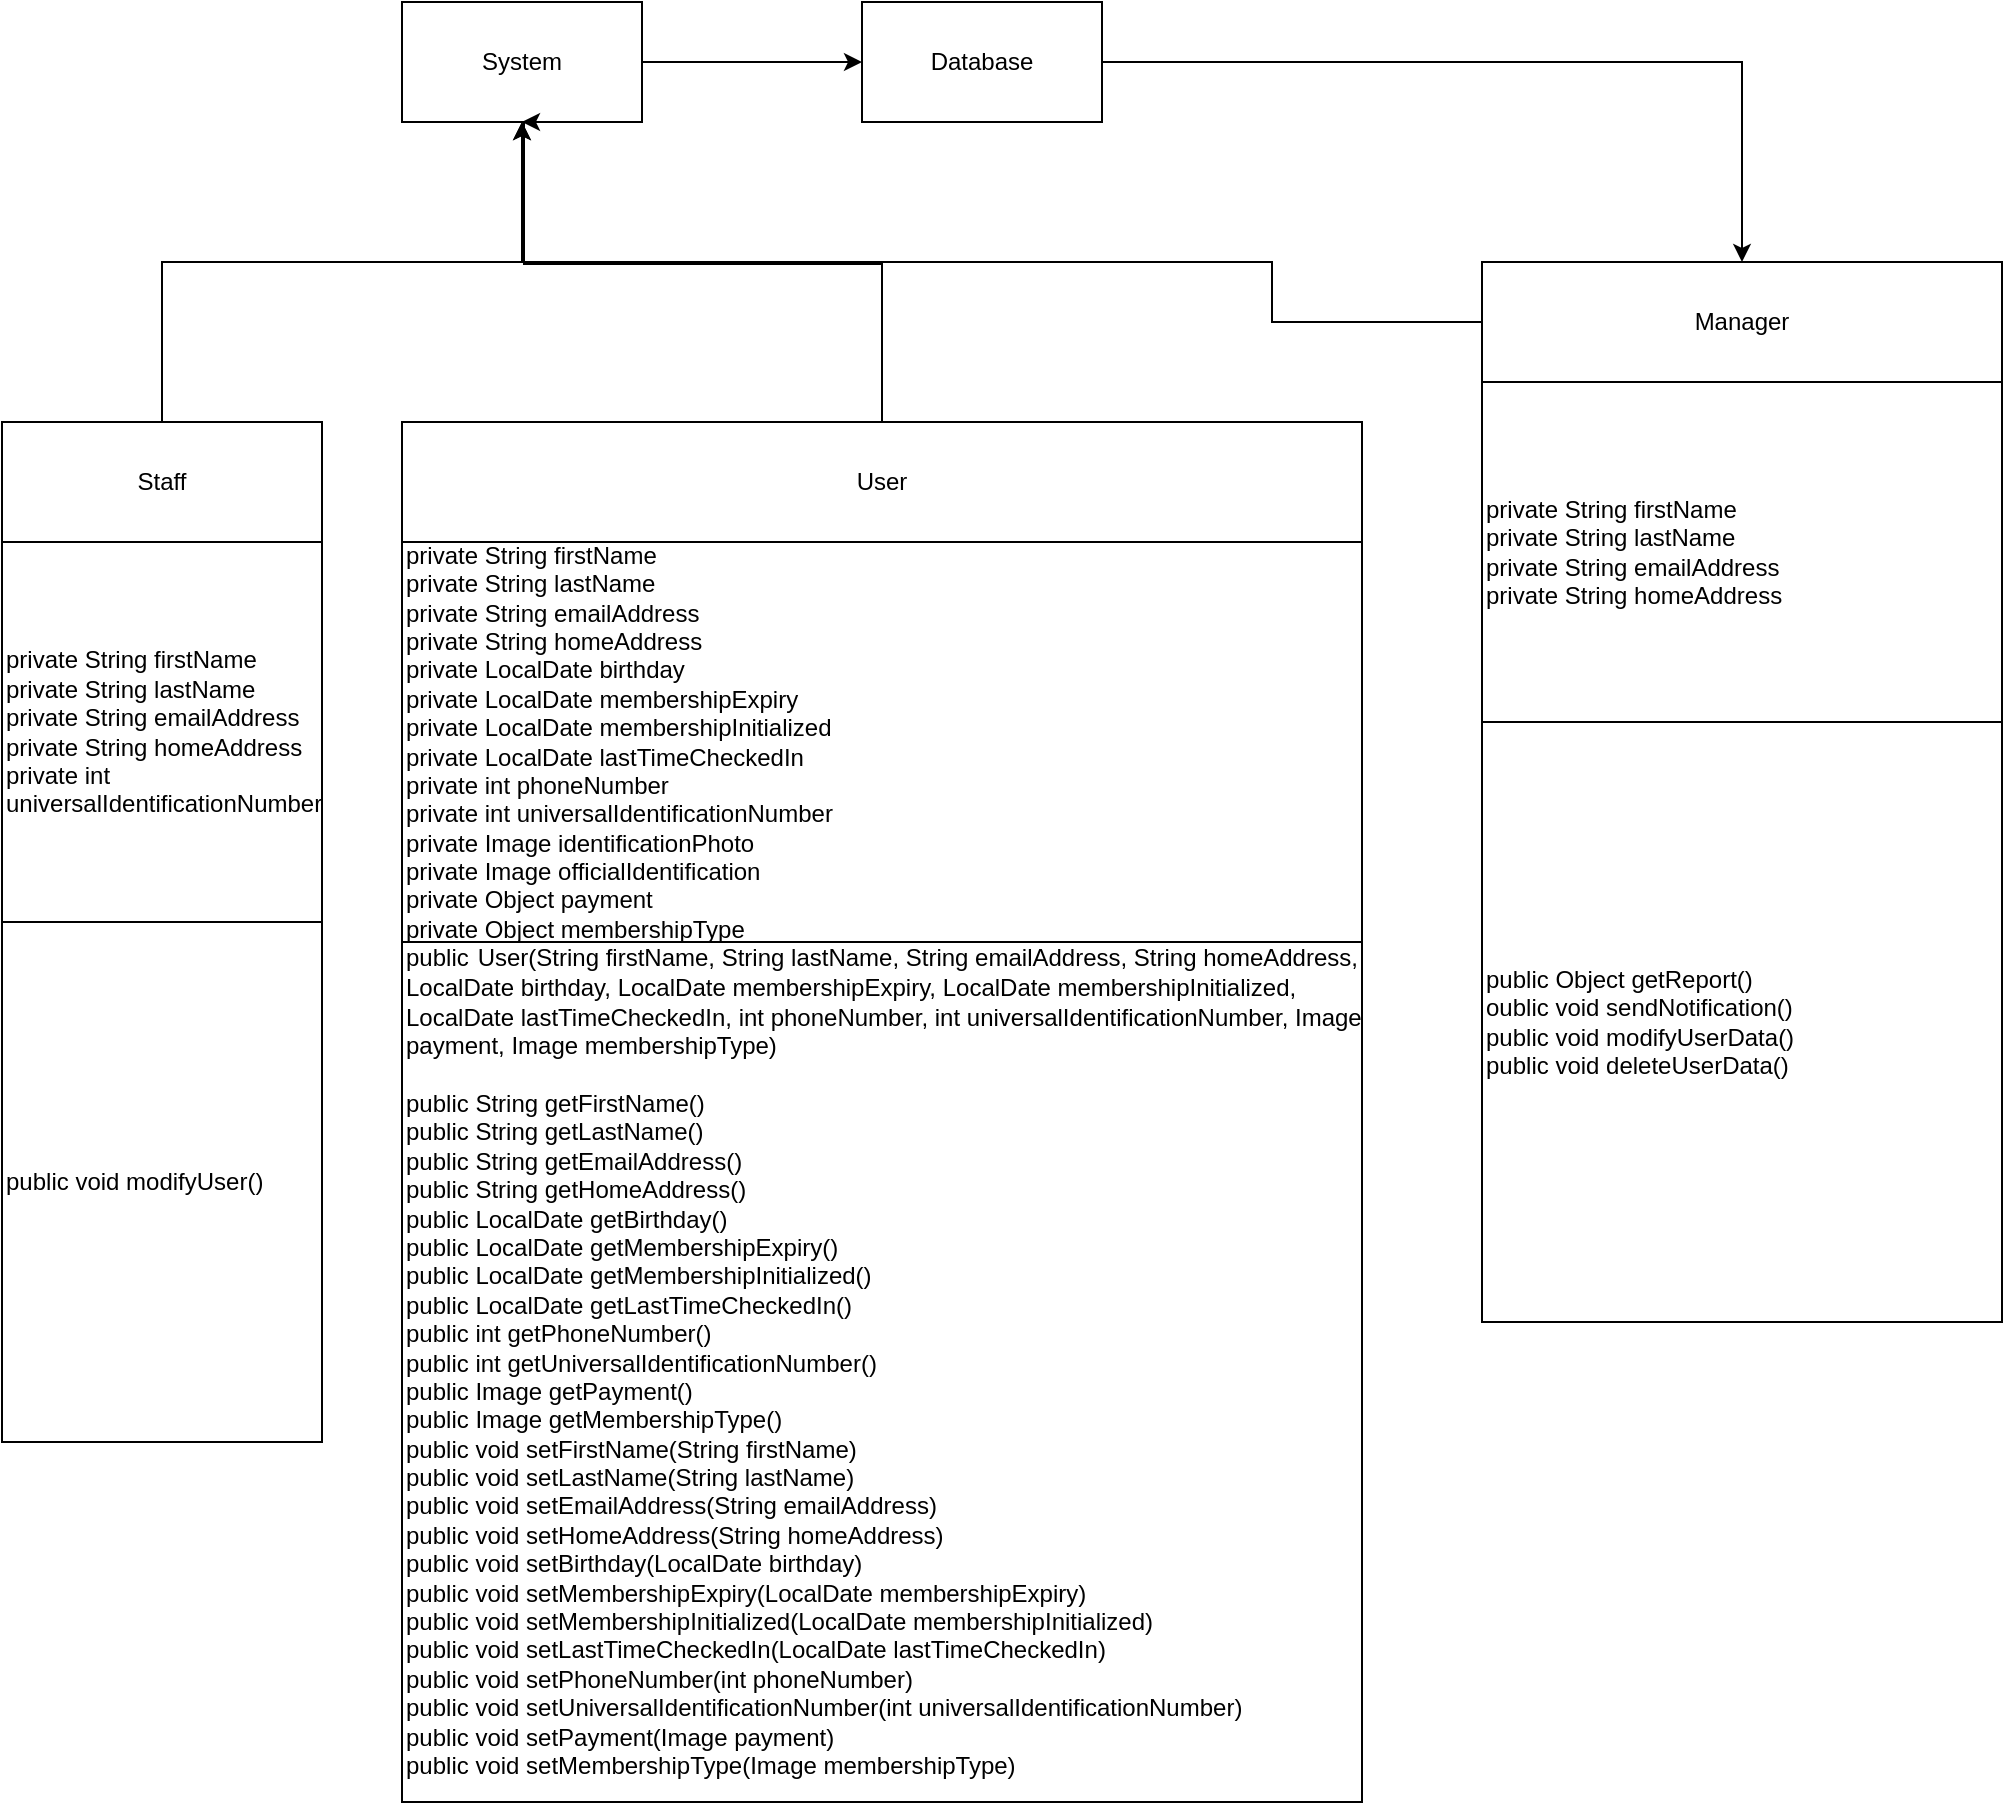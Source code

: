 <mxfile version="24.8.3">
  <diagram name="Page-1" id="A5HPzC7_1pOJyTJEe-d0">
    <mxGraphModel dx="1382" dy="795" grid="1" gridSize="10" guides="1" tooltips="1" connect="1" arrows="1" fold="1" page="1" pageScale="1" pageWidth="827" pageHeight="1169" math="0" shadow="0">
      <root>
        <mxCell id="0" />
        <mxCell id="1" parent="0" />
        <mxCell id="TYlrIW4R4svU7PFnsjWF-2" value="" style="edgeStyle=orthogonalEdgeStyle;rounded=0;orthogonalLoop=1;jettySize=auto;html=1;" parent="1" source="ZSf4RyIZ0OxHhmhDCDDA-1" target="ZSf4RyIZ0OxHhmhDCDDA-2" edge="1">
          <mxGeometry relative="1" as="geometry" />
        </mxCell>
        <mxCell id="ZSf4RyIZ0OxHhmhDCDDA-1" value="System" style="rounded=0;whiteSpace=wrap;html=1;" parent="1" vertex="1">
          <mxGeometry x="240" y="200" width="120" height="60" as="geometry" />
        </mxCell>
        <mxCell id="TYlrIW4R4svU7PFnsjWF-4" value="" style="edgeStyle=orthogonalEdgeStyle;rounded=0;orthogonalLoop=1;jettySize=auto;html=1;entryX=0.5;entryY=0;entryDx=0;entryDy=0;" parent="1" source="ZSf4RyIZ0OxHhmhDCDDA-2" target="ZSf4RyIZ0OxHhmhDCDDA-6" edge="1">
          <mxGeometry relative="1" as="geometry">
            <mxPoint x="910" y="330" as="targetPoint" />
          </mxGeometry>
        </mxCell>
        <mxCell id="ZSf4RyIZ0OxHhmhDCDDA-2" value="Database" style="rounded=0;whiteSpace=wrap;html=1;" parent="1" vertex="1">
          <mxGeometry x="470" y="200" width="120" height="60" as="geometry" />
        </mxCell>
        <mxCell id="TYlrIW4R4svU7PFnsjWF-1" value="" style="edgeStyle=orthogonalEdgeStyle;rounded=0;orthogonalLoop=1;jettySize=auto;html=1;" parent="1" source="ZSf4RyIZ0OxHhmhDCDDA-3" target="ZSf4RyIZ0OxHhmhDCDDA-14" edge="1">
          <mxGeometry relative="1" as="geometry" />
        </mxCell>
        <mxCell id="TYlrIW4R4svU7PFnsjWF-9" value="" style="edgeStyle=orthogonalEdgeStyle;rounded=0;orthogonalLoop=1;jettySize=auto;html=1;entryX=0.5;entryY=1;entryDx=0;entryDy=0;" parent="1" source="ZSf4RyIZ0OxHhmhDCDDA-3" target="ZSf4RyIZ0OxHhmhDCDDA-1" edge="1">
          <mxGeometry relative="1" as="geometry">
            <mxPoint x="300" y="250" as="targetPoint" />
            <Array as="points">
              <mxPoint x="480" y="331" />
              <mxPoint x="301" y="331" />
            </Array>
          </mxGeometry>
        </mxCell>
        <mxCell id="ZSf4RyIZ0OxHhmhDCDDA-3" value="User" style="rounded=0;whiteSpace=wrap;html=1;" parent="1" vertex="1">
          <mxGeometry x="240" y="410" width="480" height="60" as="geometry" />
        </mxCell>
        <mxCell id="TYlrIW4R4svU7PFnsjWF-5" value="" style="edgeStyle=orthogonalEdgeStyle;rounded=0;orthogonalLoop=1;jettySize=auto;html=1;" parent="1" source="ZSf4RyIZ0OxHhmhDCDDA-6" target="ZSf4RyIZ0OxHhmhDCDDA-16" edge="1">
          <mxGeometry relative="1" as="geometry" />
        </mxCell>
        <mxCell id="TYlrIW4R4svU7PFnsjWF-13" value="" style="edgeStyle=orthogonalEdgeStyle;rounded=0;orthogonalLoop=1;jettySize=auto;html=1;entryX=0.5;entryY=1;entryDx=0;entryDy=0;" parent="1" source="ZSf4RyIZ0OxHhmhDCDDA-6" target="ZSf4RyIZ0OxHhmhDCDDA-1" edge="1">
          <mxGeometry relative="1" as="geometry">
            <mxPoint x="480" y="330" as="targetPoint" />
            <Array as="points">
              <mxPoint x="675" y="360" />
              <mxPoint x="675" y="330" />
              <mxPoint x="300" y="330" />
            </Array>
          </mxGeometry>
        </mxCell>
        <mxCell id="ZSf4RyIZ0OxHhmhDCDDA-6" value="Manager" style="rounded=0;whiteSpace=wrap;html=1;" parent="1" vertex="1">
          <mxGeometry x="780" y="330" width="260" height="60" as="geometry" />
        </mxCell>
        <mxCell id="TYlrIW4R4svU7PFnsjWF-11" value="" style="edgeStyle=orthogonalEdgeStyle;rounded=0;orthogonalLoop=1;jettySize=auto;html=1;" parent="1" source="ZSf4RyIZ0OxHhmhDCDDA-7" target="ZSf4RyIZ0OxHhmhDCDDA-1" edge="1">
          <mxGeometry relative="1" as="geometry">
            <mxPoint x="120" y="300" as="targetPoint" />
            <Array as="points">
              <mxPoint x="120" y="330" />
              <mxPoint x="300" y="330" />
            </Array>
          </mxGeometry>
        </mxCell>
        <mxCell id="ZSf4RyIZ0OxHhmhDCDDA-7" value="Staff" style="rounded=0;whiteSpace=wrap;html=1;" parent="1" vertex="1">
          <mxGeometry x="40" y="410" width="160" height="60" as="geometry" />
        </mxCell>
        <mxCell id="ZSf4RyIZ0OxHhmhDCDDA-14" value="private String firstName&lt;div&gt;private String lastName&lt;/div&gt;&lt;div&gt;private String emailAddress&lt;/div&gt;&lt;div&gt;private String homeAddress&lt;/div&gt;&lt;div&gt;private LocalDate birthday&lt;/div&gt;&lt;div&gt;private LocalDate membershipExpiry&lt;/div&gt;&lt;div&gt;private LocalDate membershipInitialized&lt;/div&gt;&lt;div&gt;private LocalDate lastTimeCheckedIn&lt;/div&gt;&lt;div&gt;private int phoneNumber&lt;/div&gt;&lt;div&gt;private int universalIdentificationNumber&lt;/div&gt;&lt;div&gt;private Image identificationPhoto&lt;/div&gt;&lt;div&gt;private Image officialIdentification&lt;/div&gt;&lt;div&gt;private Object payment&lt;/div&gt;&lt;div&gt;private Object membershipType&amp;nbsp;&lt;/div&gt;" style="rounded=0;whiteSpace=wrap;html=1;align=left;" parent="1" vertex="1">
          <mxGeometry x="240" y="470" width="480" height="200" as="geometry" />
        </mxCell>
        <mxCell id="ZSf4RyIZ0OxHhmhDCDDA-15" value="&lt;div&gt;&lt;span class=&quot;hljs-keyword&quot;&gt;public&lt;/span&gt;&lt;span style=&quot;font-size: medium;&quot;&gt;&amp;nbsp;&lt;/span&gt;&lt;span class=&quot;hljs-title function_&quot;&gt;User&lt;/span&gt;&lt;span class=&quot;hljs-params&quot;&gt;(String firstName, String lastName, String emailAddress, String homeAddress, LocalDate birthday, LocalDate membershipExpiry, LocalDate membershipInitialized, LocalDate lastTimeCheckedIn,&amp;nbsp;&lt;span class=&quot;hljs-type&quot;&gt;int&lt;/span&gt;&amp;nbsp;phoneNumber,&amp;nbsp;&lt;span class=&quot;hljs-type&quot;&gt;int&amp;nbsp;&lt;/span&gt;universalIdentificationNumber, Image payment, Image membershipType)&lt;/span&gt;&lt;br&gt;&lt;/div&gt;&lt;div&gt;&lt;span class=&quot;hljs-params&quot;&gt;&lt;br&gt;&lt;/span&gt;&lt;/div&gt;public String getFirstName()&lt;div&gt;public String getLastName()&lt;/div&gt;&lt;div&gt;public String getEmailAddress()&lt;/div&gt;&lt;div&gt;public String getHomeAddress()&lt;/div&gt;&lt;div&gt;public LocalDate getBirthday()&lt;/div&gt;&lt;div&gt;public LocalDate getMembershipExpiry()&lt;br&gt;&lt;/div&gt;&lt;div&gt;public LocalDate getMembershipInitialized()&lt;br&gt;&lt;/div&gt;&lt;div&gt;public LocalDate getLastTimeCheckedIn()&lt;br&gt;&lt;/div&gt;&lt;div&gt;public int getPhoneNumber()&lt;/div&gt;&lt;div&gt;public int getUniversalIdentificationNumber()&lt;br&gt;&lt;/div&gt;&lt;div&gt;public Image getPayment()&lt;br&gt;&lt;/div&gt;&lt;div&gt;public Image getMembershipType()&lt;/div&gt;&lt;div&gt;&lt;div&gt;public void setFirstName(String firstName)&amp;nbsp;&lt;/div&gt;&lt;div&gt;public void setLastName(String lastName)&amp;nbsp;&lt;/div&gt;&lt;div&gt;public void setEmailAddress(String emailAddress)&amp;nbsp;&lt;/div&gt;&lt;div&gt;public void setHomeAddress(String homeAddress)&amp;nbsp;&lt;/div&gt;&lt;div&gt;public void setBirthday(LocalDate birthday)&amp;nbsp;&lt;/div&gt;&lt;div&gt;public void setMembershipExpiry(LocalDate membershipExpiry)&amp;nbsp;&lt;/div&gt;&lt;div&gt;public void setMembershipInitialized(LocalDate membershipInitialized)&amp;nbsp;&lt;/div&gt;&lt;div&gt;public void setLastTimeCheckedIn(LocalDate lastTimeCheckedIn)&amp;nbsp;&lt;/div&gt;&lt;div&gt;public void setPhoneNumber(int phoneNumber)&amp;nbsp;&lt;/div&gt;&lt;div&gt;public void setUniversalIdentificationNumber(int universalIdentificationNumber)&amp;nbsp;&lt;/div&gt;&lt;div&gt;public void setPayment(Image payment)&amp;nbsp;&lt;/div&gt;&lt;div&gt;public void setMembershipType(Image membershipType)&amp;nbsp;&lt;/div&gt;&lt;/div&gt;&lt;div&gt;&lt;br&gt;&lt;/div&gt;" style="rounded=0;whiteSpace=wrap;html=1;align=left;" parent="1" vertex="1">
          <mxGeometry x="240" y="670" width="480" height="430" as="geometry" />
        </mxCell>
        <mxCell id="ZSf4RyIZ0OxHhmhDCDDA-16" value="private String firstName&lt;div&gt;private String lastName&lt;/div&gt;&lt;div&gt;private String emailAddress&lt;/div&gt;&lt;div&gt;private String homeAddress&lt;/div&gt;" style="rounded=0;whiteSpace=wrap;html=1;align=left;" parent="1" vertex="1">
          <mxGeometry x="780" y="390" width="260" height="170" as="geometry" />
        </mxCell>
        <mxCell id="ZSf4RyIZ0OxHhmhDCDDA-18" value="private String firstName&lt;div&gt;private String lastName&lt;/div&gt;&lt;div&gt;private String emailAddress&lt;/div&gt;&lt;div&gt;private String homeAddress&lt;/div&gt;&lt;div&gt;private int universalIdentificationNumber&lt;/div&gt;" style="rounded=0;whiteSpace=wrap;html=1;align=left;" parent="1" vertex="1">
          <mxGeometry x="40" y="470" width="160" height="190" as="geometry" />
        </mxCell>
        <mxCell id="LpjCkyxas6UW2wxOrAUt-1" value="public Object getReport()&lt;div&gt;oublic void sendNotification()&lt;/div&gt;&lt;div&gt;public void modifyUserData()&lt;/div&gt;&lt;div&gt;public void deleteUserData()&lt;/div&gt;" style="rounded=0;whiteSpace=wrap;html=1;align=left;" vertex="1" parent="1">
          <mxGeometry x="780" y="560" width="260" height="300" as="geometry" />
        </mxCell>
        <mxCell id="LpjCkyxas6UW2wxOrAUt-2" value="public void modifyUser()" style="rounded=0;whiteSpace=wrap;html=1;align=left;" vertex="1" parent="1">
          <mxGeometry x="40" y="660" width="160" height="260" as="geometry" />
        </mxCell>
      </root>
    </mxGraphModel>
  </diagram>
</mxfile>
